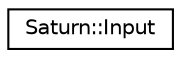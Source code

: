 digraph "Graphical Class Hierarchy"
{
  edge [fontname="Helvetica",fontsize="10",labelfontname="Helvetica",labelfontsize="10"];
  node [fontname="Helvetica",fontsize="10",shape=record];
  rankdir="LR";
  Node0 [label="Saturn::Input",height=0.2,width=0.4,color="black", fillcolor="white", style="filled",URL="$class_saturn_1_1_input.html"];
}
